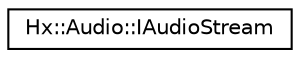digraph "Graphical Class Hierarchy"
{
  edge [fontname="Helvetica",fontsize="10",labelfontname="Helvetica",labelfontsize="10"];
  node [fontname="Helvetica",fontsize="10",shape=record];
  rankdir="LR";
  Node0 [label="Hx::Audio::IAudioStream",height=0.2,width=0.4,color="black", fillcolor="white", style="filled",URL="$classHx_1_1Audio_1_1IAudioStream.html"];
}
